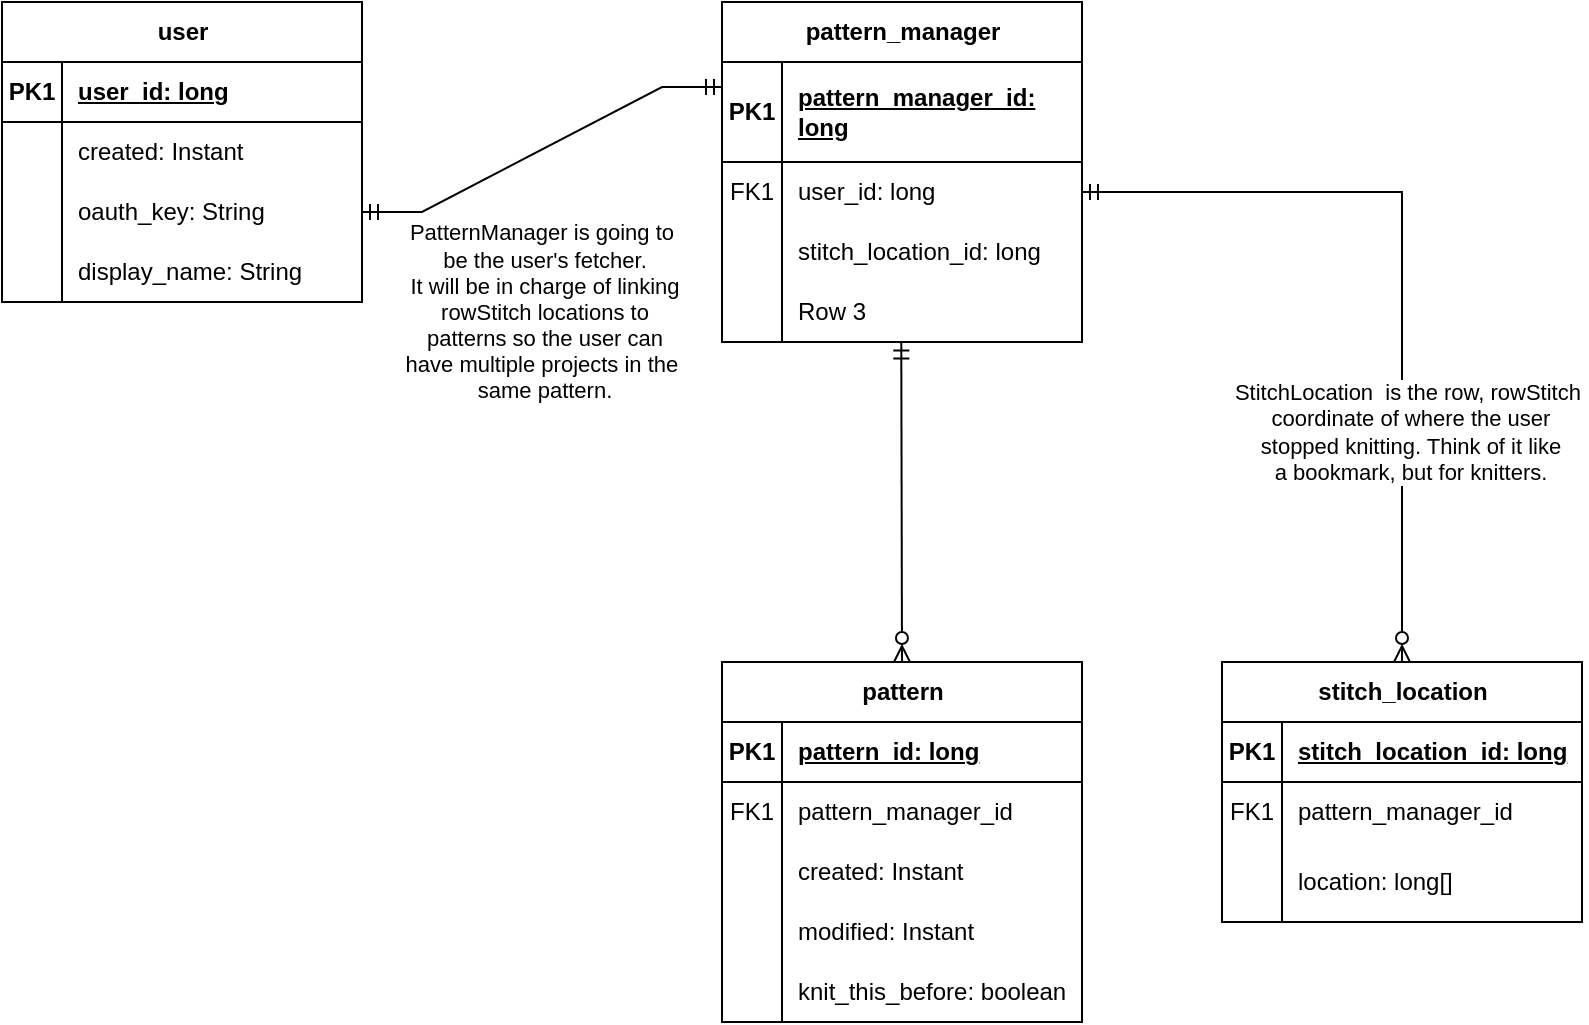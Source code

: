 <mxfile version="23.1.5" type="device">
  <diagram name="Page-1" id="2Oeac-4tsvulG6W0BkGf">
    <mxGraphModel dx="1036" dy="606" grid="1" gridSize="10" guides="1" tooltips="1" connect="1" arrows="1" fold="1" page="1" pageScale="1" pageWidth="850" pageHeight="1100" math="0" shadow="0">
      <root>
        <mxCell id="0" />
        <mxCell id="1" parent="0" />
        <mxCell id="zahgdTUHl35OuNzUsJ94-1" value="user" style="shape=table;startSize=30;container=1;collapsible=1;childLayout=tableLayout;fixedRows=1;rowLines=0;fontStyle=1;align=center;resizeLast=1;html=1;" parent="1" vertex="1">
          <mxGeometry x="40" y="40" width="180" height="150" as="geometry" />
        </mxCell>
        <mxCell id="zahgdTUHl35OuNzUsJ94-2" value="" style="shape=tableRow;horizontal=0;startSize=0;swimlaneHead=0;swimlaneBody=0;fillColor=none;collapsible=0;dropTarget=0;points=[[0,0.5],[1,0.5]];portConstraint=eastwest;top=0;left=0;right=0;bottom=1;" parent="zahgdTUHl35OuNzUsJ94-1" vertex="1">
          <mxGeometry y="30" width="180" height="30" as="geometry" />
        </mxCell>
        <mxCell id="zahgdTUHl35OuNzUsJ94-3" value="PK1" style="shape=partialRectangle;connectable=0;fillColor=none;top=0;left=0;bottom=0;right=0;fontStyle=1;overflow=hidden;whiteSpace=wrap;html=1;" parent="zahgdTUHl35OuNzUsJ94-2" vertex="1">
          <mxGeometry width="30" height="30" as="geometry">
            <mxRectangle width="30" height="30" as="alternateBounds" />
          </mxGeometry>
        </mxCell>
        <mxCell id="zahgdTUHl35OuNzUsJ94-4" value="user_id: long" style="shape=partialRectangle;connectable=0;fillColor=none;top=0;left=0;bottom=0;right=0;align=left;spacingLeft=6;fontStyle=5;overflow=hidden;whiteSpace=wrap;html=1;" parent="zahgdTUHl35OuNzUsJ94-2" vertex="1">
          <mxGeometry x="30" width="150" height="30" as="geometry">
            <mxRectangle width="150" height="30" as="alternateBounds" />
          </mxGeometry>
        </mxCell>
        <mxCell id="zahgdTUHl35OuNzUsJ94-8" value="" style="shape=tableRow;horizontal=0;startSize=0;swimlaneHead=0;swimlaneBody=0;fillColor=none;collapsible=0;dropTarget=0;points=[[0,0.5],[1,0.5]];portConstraint=eastwest;top=0;left=0;right=0;bottom=0;" parent="zahgdTUHl35OuNzUsJ94-1" vertex="1">
          <mxGeometry y="60" width="180" height="30" as="geometry" />
        </mxCell>
        <mxCell id="zahgdTUHl35OuNzUsJ94-9" value="" style="shape=partialRectangle;connectable=0;fillColor=none;top=0;left=0;bottom=0;right=0;editable=1;overflow=hidden;whiteSpace=wrap;html=1;" parent="zahgdTUHl35OuNzUsJ94-8" vertex="1">
          <mxGeometry width="30" height="30" as="geometry">
            <mxRectangle width="30" height="30" as="alternateBounds" />
          </mxGeometry>
        </mxCell>
        <mxCell id="zahgdTUHl35OuNzUsJ94-10" value="created: Instant" style="shape=partialRectangle;connectable=0;fillColor=none;top=0;left=0;bottom=0;right=0;align=left;spacingLeft=6;overflow=hidden;whiteSpace=wrap;html=1;" parent="zahgdTUHl35OuNzUsJ94-8" vertex="1">
          <mxGeometry x="30" width="150" height="30" as="geometry">
            <mxRectangle width="150" height="30" as="alternateBounds" />
          </mxGeometry>
        </mxCell>
        <mxCell id="zahgdTUHl35OuNzUsJ94-5" value="" style="shape=tableRow;horizontal=0;startSize=0;swimlaneHead=0;swimlaneBody=0;fillColor=none;collapsible=0;dropTarget=0;points=[[0,0.5],[1,0.5]];portConstraint=eastwest;top=0;left=0;right=0;bottom=0;" parent="zahgdTUHl35OuNzUsJ94-1" vertex="1">
          <mxGeometry y="90" width="180" height="30" as="geometry" />
        </mxCell>
        <mxCell id="zahgdTUHl35OuNzUsJ94-6" value="" style="shape=partialRectangle;connectable=0;fillColor=none;top=0;left=0;bottom=0;right=0;editable=1;overflow=hidden;whiteSpace=wrap;html=1;" parent="zahgdTUHl35OuNzUsJ94-5" vertex="1">
          <mxGeometry width="30" height="30" as="geometry">
            <mxRectangle width="30" height="30" as="alternateBounds" />
          </mxGeometry>
        </mxCell>
        <mxCell id="zahgdTUHl35OuNzUsJ94-7" value="oauth_key: String" style="shape=partialRectangle;connectable=0;fillColor=none;top=0;left=0;bottom=0;right=0;align=left;spacingLeft=6;overflow=hidden;whiteSpace=wrap;html=1;" parent="zahgdTUHl35OuNzUsJ94-5" vertex="1">
          <mxGeometry x="30" width="150" height="30" as="geometry">
            <mxRectangle width="150" height="30" as="alternateBounds" />
          </mxGeometry>
        </mxCell>
        <mxCell id="zahgdTUHl35OuNzUsJ94-11" value="" style="shape=tableRow;horizontal=0;startSize=0;swimlaneHead=0;swimlaneBody=0;fillColor=none;collapsible=0;dropTarget=0;points=[[0,0.5],[1,0.5]];portConstraint=eastwest;top=0;left=0;right=0;bottom=0;" parent="zahgdTUHl35OuNzUsJ94-1" vertex="1">
          <mxGeometry y="120" width="180" height="30" as="geometry" />
        </mxCell>
        <mxCell id="zahgdTUHl35OuNzUsJ94-12" value="" style="shape=partialRectangle;connectable=0;fillColor=none;top=0;left=0;bottom=0;right=0;editable=1;overflow=hidden;whiteSpace=wrap;html=1;" parent="zahgdTUHl35OuNzUsJ94-11" vertex="1">
          <mxGeometry width="30" height="30" as="geometry">
            <mxRectangle width="30" height="30" as="alternateBounds" />
          </mxGeometry>
        </mxCell>
        <mxCell id="zahgdTUHl35OuNzUsJ94-13" value="display_name: String" style="shape=partialRectangle;connectable=0;fillColor=none;top=0;left=0;bottom=0;right=0;align=left;spacingLeft=6;overflow=hidden;whiteSpace=wrap;html=1;" parent="zahgdTUHl35OuNzUsJ94-11" vertex="1">
          <mxGeometry x="30" width="150" height="30" as="geometry">
            <mxRectangle width="150" height="30" as="alternateBounds" />
          </mxGeometry>
        </mxCell>
        <mxCell id="zahgdTUHl35OuNzUsJ94-14" value="pattern_manager" style="shape=table;startSize=30;container=1;collapsible=1;childLayout=tableLayout;fixedRows=1;rowLines=0;fontStyle=1;align=center;resizeLast=1;html=1;" parent="1" vertex="1">
          <mxGeometry x="400" y="40" width="180" height="170" as="geometry" />
        </mxCell>
        <mxCell id="zahgdTUHl35OuNzUsJ94-15" value="" style="shape=tableRow;horizontal=0;startSize=0;swimlaneHead=0;swimlaneBody=0;fillColor=none;collapsible=0;dropTarget=0;points=[[0,0.5],[1,0.5]];portConstraint=eastwest;top=0;left=0;right=0;bottom=1;" parent="zahgdTUHl35OuNzUsJ94-14" vertex="1">
          <mxGeometry y="30" width="180" height="50" as="geometry" />
        </mxCell>
        <mxCell id="zahgdTUHl35OuNzUsJ94-16" value="PK1" style="shape=partialRectangle;connectable=0;fillColor=none;top=0;left=0;bottom=0;right=0;fontStyle=1;overflow=hidden;whiteSpace=wrap;html=1;" parent="zahgdTUHl35OuNzUsJ94-15" vertex="1">
          <mxGeometry width="30" height="50" as="geometry">
            <mxRectangle width="30" height="50" as="alternateBounds" />
          </mxGeometry>
        </mxCell>
        <mxCell id="zahgdTUHl35OuNzUsJ94-17" value="pattern_manager_id: long" style="shape=partialRectangle;connectable=0;fillColor=none;top=0;left=0;bottom=0;right=0;align=left;spacingLeft=6;fontStyle=5;overflow=hidden;whiteSpace=wrap;html=1;" parent="zahgdTUHl35OuNzUsJ94-15" vertex="1">
          <mxGeometry x="30" width="150" height="50" as="geometry">
            <mxRectangle width="150" height="50" as="alternateBounds" />
          </mxGeometry>
        </mxCell>
        <mxCell id="zahgdTUHl35OuNzUsJ94-18" value="" style="shape=tableRow;horizontal=0;startSize=0;swimlaneHead=0;swimlaneBody=0;fillColor=none;collapsible=0;dropTarget=0;points=[[0,0.5],[1,0.5]];portConstraint=eastwest;top=0;left=0;right=0;bottom=0;" parent="zahgdTUHl35OuNzUsJ94-14" vertex="1">
          <mxGeometry y="80" width="180" height="30" as="geometry" />
        </mxCell>
        <mxCell id="zahgdTUHl35OuNzUsJ94-19" value="FK1" style="shape=partialRectangle;connectable=0;fillColor=none;top=0;left=0;bottom=0;right=0;editable=1;overflow=hidden;whiteSpace=wrap;html=1;" parent="zahgdTUHl35OuNzUsJ94-18" vertex="1">
          <mxGeometry width="30" height="30" as="geometry">
            <mxRectangle width="30" height="30" as="alternateBounds" />
          </mxGeometry>
        </mxCell>
        <mxCell id="zahgdTUHl35OuNzUsJ94-20" value="user_id: long" style="shape=partialRectangle;connectable=0;fillColor=none;top=0;left=0;bottom=0;right=0;align=left;spacingLeft=6;overflow=hidden;whiteSpace=wrap;html=1;" parent="zahgdTUHl35OuNzUsJ94-18" vertex="1">
          <mxGeometry x="30" width="150" height="30" as="geometry">
            <mxRectangle width="150" height="30" as="alternateBounds" />
          </mxGeometry>
        </mxCell>
        <mxCell id="zahgdTUHl35OuNzUsJ94-21" value="" style="shape=tableRow;horizontal=0;startSize=0;swimlaneHead=0;swimlaneBody=0;fillColor=none;collapsible=0;dropTarget=0;points=[[0,0.5],[1,0.5]];portConstraint=eastwest;top=0;left=0;right=0;bottom=0;" parent="zahgdTUHl35OuNzUsJ94-14" vertex="1">
          <mxGeometry y="110" width="180" height="30" as="geometry" />
        </mxCell>
        <mxCell id="zahgdTUHl35OuNzUsJ94-22" value="" style="shape=partialRectangle;connectable=0;fillColor=none;top=0;left=0;bottom=0;right=0;editable=1;overflow=hidden;whiteSpace=wrap;html=1;" parent="zahgdTUHl35OuNzUsJ94-21" vertex="1">
          <mxGeometry width="30" height="30" as="geometry">
            <mxRectangle width="30" height="30" as="alternateBounds" />
          </mxGeometry>
        </mxCell>
        <mxCell id="zahgdTUHl35OuNzUsJ94-23" value="stitch_location_id: long" style="shape=partialRectangle;connectable=0;fillColor=none;top=0;left=0;bottom=0;right=0;align=left;spacingLeft=6;overflow=hidden;whiteSpace=wrap;html=1;" parent="zahgdTUHl35OuNzUsJ94-21" vertex="1">
          <mxGeometry x="30" width="150" height="30" as="geometry">
            <mxRectangle width="150" height="30" as="alternateBounds" />
          </mxGeometry>
        </mxCell>
        <mxCell id="zahgdTUHl35OuNzUsJ94-24" value="" style="shape=tableRow;horizontal=0;startSize=0;swimlaneHead=0;swimlaneBody=0;fillColor=none;collapsible=0;dropTarget=0;points=[[0,0.5],[1,0.5]];portConstraint=eastwest;top=0;left=0;right=0;bottom=0;" parent="zahgdTUHl35OuNzUsJ94-14" vertex="1">
          <mxGeometry y="140" width="180" height="30" as="geometry" />
        </mxCell>
        <mxCell id="zahgdTUHl35OuNzUsJ94-25" value="" style="shape=partialRectangle;connectable=0;fillColor=none;top=0;left=0;bottom=0;right=0;editable=1;overflow=hidden;whiteSpace=wrap;html=1;" parent="zahgdTUHl35OuNzUsJ94-24" vertex="1">
          <mxGeometry width="30" height="30" as="geometry">
            <mxRectangle width="30" height="30" as="alternateBounds" />
          </mxGeometry>
        </mxCell>
        <mxCell id="zahgdTUHl35OuNzUsJ94-26" value="Row 3" style="shape=partialRectangle;connectable=0;fillColor=none;top=0;left=0;bottom=0;right=0;align=left;spacingLeft=6;overflow=hidden;whiteSpace=wrap;html=1;" parent="zahgdTUHl35OuNzUsJ94-24" vertex="1">
          <mxGeometry x="30" width="150" height="30" as="geometry">
            <mxRectangle width="150" height="30" as="alternateBounds" />
          </mxGeometry>
        </mxCell>
        <mxCell id="zahgdTUHl35OuNzUsJ94-27" value="" style="edgeStyle=entityRelationEdgeStyle;fontSize=12;html=1;endArrow=ERmandOne;startArrow=ERmandOne;rounded=0;entryX=0;entryY=0.25;entryDx=0;entryDy=0;exitX=1;exitY=0.5;exitDx=0;exitDy=0;" parent="1" source="zahgdTUHl35OuNzUsJ94-5" target="zahgdTUHl35OuNzUsJ94-14" edge="1">
          <mxGeometry width="100" height="100" relative="1" as="geometry">
            <mxPoint x="300" y="200" as="sourcePoint" />
            <mxPoint x="400" y="130" as="targetPoint" />
            <Array as="points">
              <mxPoint x="470" y="-20" />
            </Array>
          </mxGeometry>
        </mxCell>
        <mxCell id="zahgdTUHl35OuNzUsJ94-28" value="PatternManager is going to&amp;nbsp;&lt;br&gt;be the user&#39;s fetcher.&lt;br&gt;It will be in charge of linking&lt;br&gt;rowStitch locations to&lt;br&gt;patterns so the user can&lt;br&gt;have multiple projects in the&amp;nbsp;&lt;br&gt;same pattern." style="edgeLabel;html=1;align=center;verticalAlign=middle;resizable=0;points=[];" parent="zahgdTUHl35OuNzUsJ94-27" vertex="1" connectable="0">
          <mxGeometry x="-0.043" y="3" relative="1" as="geometry">
            <mxPoint x="6" y="82" as="offset" />
          </mxGeometry>
        </mxCell>
        <mxCell id="zahgdTUHl35OuNzUsJ94-30" value="pattern" style="shape=table;startSize=30;container=1;collapsible=1;childLayout=tableLayout;fixedRows=1;rowLines=0;fontStyle=1;align=center;resizeLast=1;html=1;" parent="1" vertex="1">
          <mxGeometry x="400" y="370" width="180" height="180" as="geometry" />
        </mxCell>
        <mxCell id="zahgdTUHl35OuNzUsJ94-31" value="" style="shape=tableRow;horizontal=0;startSize=0;swimlaneHead=0;swimlaneBody=0;fillColor=none;collapsible=0;dropTarget=0;points=[[0,0.5],[1,0.5]];portConstraint=eastwest;top=0;left=0;right=0;bottom=1;" parent="zahgdTUHl35OuNzUsJ94-30" vertex="1">
          <mxGeometry y="30" width="180" height="30" as="geometry" />
        </mxCell>
        <mxCell id="zahgdTUHl35OuNzUsJ94-32" value="PK1" style="shape=partialRectangle;connectable=0;fillColor=none;top=0;left=0;bottom=0;right=0;fontStyle=1;overflow=hidden;whiteSpace=wrap;html=1;" parent="zahgdTUHl35OuNzUsJ94-31" vertex="1">
          <mxGeometry width="30" height="30" as="geometry">
            <mxRectangle width="30" height="30" as="alternateBounds" />
          </mxGeometry>
        </mxCell>
        <mxCell id="zahgdTUHl35OuNzUsJ94-33" value="pattern_id: long" style="shape=partialRectangle;connectable=0;fillColor=none;top=0;left=0;bottom=0;right=0;align=left;spacingLeft=6;fontStyle=5;overflow=hidden;whiteSpace=wrap;html=1;" parent="zahgdTUHl35OuNzUsJ94-31" vertex="1">
          <mxGeometry x="30" width="150" height="30" as="geometry">
            <mxRectangle width="150" height="30" as="alternateBounds" />
          </mxGeometry>
        </mxCell>
        <mxCell id="zahgdTUHl35OuNzUsJ94-34" value="" style="shape=tableRow;horizontal=0;startSize=0;swimlaneHead=0;swimlaneBody=0;fillColor=none;collapsible=0;dropTarget=0;points=[[0,0.5],[1,0.5]];portConstraint=eastwest;top=0;left=0;right=0;bottom=0;" parent="zahgdTUHl35OuNzUsJ94-30" vertex="1">
          <mxGeometry y="60" width="180" height="30" as="geometry" />
        </mxCell>
        <mxCell id="zahgdTUHl35OuNzUsJ94-35" value="FK1" style="shape=partialRectangle;connectable=0;fillColor=none;top=0;left=0;bottom=0;right=0;editable=1;overflow=hidden;whiteSpace=wrap;html=1;" parent="zahgdTUHl35OuNzUsJ94-34" vertex="1">
          <mxGeometry width="30" height="30" as="geometry">
            <mxRectangle width="30" height="30" as="alternateBounds" />
          </mxGeometry>
        </mxCell>
        <mxCell id="zahgdTUHl35OuNzUsJ94-36" value="pattern_manager_id" style="shape=partialRectangle;connectable=0;fillColor=none;top=0;left=0;bottom=0;right=0;align=left;spacingLeft=6;overflow=hidden;whiteSpace=wrap;html=1;" parent="zahgdTUHl35OuNzUsJ94-34" vertex="1">
          <mxGeometry x="30" width="150" height="30" as="geometry">
            <mxRectangle width="150" height="30" as="alternateBounds" />
          </mxGeometry>
        </mxCell>
        <mxCell id="zahgdTUHl35OuNzUsJ94-46" value="" style="shape=tableRow;horizontal=0;startSize=0;swimlaneHead=0;swimlaneBody=0;fillColor=none;collapsible=0;dropTarget=0;points=[[0,0.5],[1,0.5]];portConstraint=eastwest;top=0;left=0;right=0;bottom=0;" parent="zahgdTUHl35OuNzUsJ94-30" vertex="1">
          <mxGeometry y="90" width="180" height="30" as="geometry" />
        </mxCell>
        <mxCell id="zahgdTUHl35OuNzUsJ94-47" value="" style="shape=partialRectangle;connectable=0;fillColor=none;top=0;left=0;bottom=0;right=0;editable=1;overflow=hidden;whiteSpace=wrap;html=1;" parent="zahgdTUHl35OuNzUsJ94-46" vertex="1">
          <mxGeometry width="30" height="30" as="geometry">
            <mxRectangle width="30" height="30" as="alternateBounds" />
          </mxGeometry>
        </mxCell>
        <mxCell id="zahgdTUHl35OuNzUsJ94-48" value="created: Instant" style="shape=partialRectangle;connectable=0;fillColor=none;top=0;left=0;bottom=0;right=0;align=left;spacingLeft=6;overflow=hidden;whiteSpace=wrap;html=1;" parent="zahgdTUHl35OuNzUsJ94-46" vertex="1">
          <mxGeometry x="30" width="150" height="30" as="geometry">
            <mxRectangle width="150" height="30" as="alternateBounds" />
          </mxGeometry>
        </mxCell>
        <mxCell id="zahgdTUHl35OuNzUsJ94-37" value="" style="shape=tableRow;horizontal=0;startSize=0;swimlaneHead=0;swimlaneBody=0;fillColor=none;collapsible=0;dropTarget=0;points=[[0,0.5],[1,0.5]];portConstraint=eastwest;top=0;left=0;right=0;bottom=0;" parent="zahgdTUHl35OuNzUsJ94-30" vertex="1">
          <mxGeometry y="120" width="180" height="30" as="geometry" />
        </mxCell>
        <mxCell id="zahgdTUHl35OuNzUsJ94-38" value="" style="shape=partialRectangle;connectable=0;fillColor=none;top=0;left=0;bottom=0;right=0;editable=1;overflow=hidden;whiteSpace=wrap;html=1;" parent="zahgdTUHl35OuNzUsJ94-37" vertex="1">
          <mxGeometry width="30" height="30" as="geometry">
            <mxRectangle width="30" height="30" as="alternateBounds" />
          </mxGeometry>
        </mxCell>
        <mxCell id="zahgdTUHl35OuNzUsJ94-39" value="modified: Instant" style="shape=partialRectangle;connectable=0;fillColor=none;top=0;left=0;bottom=0;right=0;align=left;spacingLeft=6;overflow=hidden;whiteSpace=wrap;html=1;" parent="zahgdTUHl35OuNzUsJ94-37" vertex="1">
          <mxGeometry x="30" width="150" height="30" as="geometry">
            <mxRectangle width="150" height="30" as="alternateBounds" />
          </mxGeometry>
        </mxCell>
        <mxCell id="zahgdTUHl35OuNzUsJ94-40" value="" style="shape=tableRow;horizontal=0;startSize=0;swimlaneHead=0;swimlaneBody=0;fillColor=none;collapsible=0;dropTarget=0;points=[[0,0.5],[1,0.5]];portConstraint=eastwest;top=0;left=0;right=0;bottom=0;" parent="zahgdTUHl35OuNzUsJ94-30" vertex="1">
          <mxGeometry y="150" width="180" height="30" as="geometry" />
        </mxCell>
        <mxCell id="zahgdTUHl35OuNzUsJ94-41" value="" style="shape=partialRectangle;connectable=0;fillColor=none;top=0;left=0;bottom=0;right=0;editable=1;overflow=hidden;whiteSpace=wrap;html=1;" parent="zahgdTUHl35OuNzUsJ94-40" vertex="1">
          <mxGeometry width="30" height="30" as="geometry">
            <mxRectangle width="30" height="30" as="alternateBounds" />
          </mxGeometry>
        </mxCell>
        <mxCell id="zahgdTUHl35OuNzUsJ94-42" value="knit_this_before: boolean" style="shape=partialRectangle;connectable=0;fillColor=none;top=0;left=0;bottom=0;right=0;align=left;spacingLeft=6;overflow=hidden;whiteSpace=wrap;html=1;" parent="zahgdTUHl35OuNzUsJ94-40" vertex="1">
          <mxGeometry x="30" width="150" height="30" as="geometry">
            <mxRectangle width="150" height="30" as="alternateBounds" />
          </mxGeometry>
        </mxCell>
        <mxCell id="zahgdTUHl35OuNzUsJ94-44" value="" style="fontSize=12;html=1;endArrow=ERmandOne;startArrow=ERzeroToMany;rounded=0;endFill=0;entryX=0.498;entryY=1.007;entryDx=0;entryDy=0;entryPerimeter=0;exitX=0.5;exitY=0;exitDx=0;exitDy=0;startFill=0;" parent="1" source="zahgdTUHl35OuNzUsJ94-30" target="zahgdTUHl35OuNzUsJ94-24" edge="1">
          <mxGeometry width="100" height="100" relative="1" as="geometry">
            <mxPoint x="350" y="360" as="sourcePoint" />
            <mxPoint x="550" y="280" as="targetPoint" />
          </mxGeometry>
        </mxCell>
        <mxCell id="zahgdTUHl35OuNzUsJ94-49" value="stitch_location" style="shape=table;startSize=30;container=1;collapsible=1;childLayout=tableLayout;fixedRows=1;rowLines=0;fontStyle=1;align=center;resizeLast=1;html=1;" parent="1" vertex="1">
          <mxGeometry x="650" y="370" width="180" height="130" as="geometry" />
        </mxCell>
        <mxCell id="zahgdTUHl35OuNzUsJ94-50" value="" style="shape=tableRow;horizontal=0;startSize=0;swimlaneHead=0;swimlaneBody=0;fillColor=none;collapsible=0;dropTarget=0;points=[[0,0.5],[1,0.5]];portConstraint=eastwest;top=0;left=0;right=0;bottom=1;" parent="zahgdTUHl35OuNzUsJ94-49" vertex="1">
          <mxGeometry y="30" width="180" height="30" as="geometry" />
        </mxCell>
        <mxCell id="zahgdTUHl35OuNzUsJ94-51" value="PK1" style="shape=partialRectangle;connectable=0;fillColor=none;top=0;left=0;bottom=0;right=0;fontStyle=1;overflow=hidden;whiteSpace=wrap;html=1;" parent="zahgdTUHl35OuNzUsJ94-50" vertex="1">
          <mxGeometry width="30" height="30" as="geometry">
            <mxRectangle width="30" height="30" as="alternateBounds" />
          </mxGeometry>
        </mxCell>
        <mxCell id="zahgdTUHl35OuNzUsJ94-52" value="stitch_location_id: long" style="shape=partialRectangle;connectable=0;fillColor=none;top=0;left=0;bottom=0;right=0;align=left;spacingLeft=6;fontStyle=5;overflow=hidden;whiteSpace=wrap;html=1;" parent="zahgdTUHl35OuNzUsJ94-50" vertex="1">
          <mxGeometry x="30" width="150" height="30" as="geometry">
            <mxRectangle width="150" height="30" as="alternateBounds" />
          </mxGeometry>
        </mxCell>
        <mxCell id="zahgdTUHl35OuNzUsJ94-53" value="" style="shape=tableRow;horizontal=0;startSize=0;swimlaneHead=0;swimlaneBody=0;fillColor=none;collapsible=0;dropTarget=0;points=[[0,0.5],[1,0.5]];portConstraint=eastwest;top=0;left=0;right=0;bottom=0;" parent="zahgdTUHl35OuNzUsJ94-49" vertex="1">
          <mxGeometry y="60" width="180" height="30" as="geometry" />
        </mxCell>
        <mxCell id="zahgdTUHl35OuNzUsJ94-54" value="FK1" style="shape=partialRectangle;connectable=0;fillColor=none;top=0;left=0;bottom=0;right=0;editable=1;overflow=hidden;whiteSpace=wrap;html=1;" parent="zahgdTUHl35OuNzUsJ94-53" vertex="1">
          <mxGeometry width="30" height="30" as="geometry">
            <mxRectangle width="30" height="30" as="alternateBounds" />
          </mxGeometry>
        </mxCell>
        <mxCell id="zahgdTUHl35OuNzUsJ94-55" value="pattern_manager_id" style="shape=partialRectangle;connectable=0;fillColor=none;top=0;left=0;bottom=0;right=0;align=left;spacingLeft=6;overflow=hidden;whiteSpace=wrap;html=1;" parent="zahgdTUHl35OuNzUsJ94-53" vertex="1">
          <mxGeometry x="30" width="150" height="30" as="geometry">
            <mxRectangle width="150" height="30" as="alternateBounds" />
          </mxGeometry>
        </mxCell>
        <mxCell id="zahgdTUHl35OuNzUsJ94-56" value="" style="shape=tableRow;horizontal=0;startSize=0;swimlaneHead=0;swimlaneBody=0;fillColor=none;collapsible=0;dropTarget=0;points=[[0,0.5],[1,0.5]];portConstraint=eastwest;top=0;left=0;right=0;bottom=0;" parent="zahgdTUHl35OuNzUsJ94-49" vertex="1">
          <mxGeometry y="90" width="180" height="40" as="geometry" />
        </mxCell>
        <mxCell id="zahgdTUHl35OuNzUsJ94-57" value="" style="shape=partialRectangle;connectable=0;fillColor=none;top=0;left=0;bottom=0;right=0;editable=1;overflow=hidden;whiteSpace=wrap;html=1;" parent="zahgdTUHl35OuNzUsJ94-56" vertex="1">
          <mxGeometry width="30" height="40" as="geometry">
            <mxRectangle width="30" height="40" as="alternateBounds" />
          </mxGeometry>
        </mxCell>
        <mxCell id="zahgdTUHl35OuNzUsJ94-58" value="location: long[]" style="shape=partialRectangle;connectable=0;fillColor=none;top=0;left=0;bottom=0;right=0;align=left;spacingLeft=6;overflow=hidden;whiteSpace=wrap;html=1;" parent="zahgdTUHl35OuNzUsJ94-56" vertex="1">
          <mxGeometry x="30" width="150" height="40" as="geometry">
            <mxRectangle width="150" height="40" as="alternateBounds" />
          </mxGeometry>
        </mxCell>
        <mxCell id="zahgdTUHl35OuNzUsJ94-66" value="" style="fontSize=12;html=1;endArrow=ERmandOne;startArrow=ERzeroToMany;rounded=0;endFill=0;entryX=1;entryY=0.5;entryDx=0;entryDy=0;exitX=0.5;exitY=0;exitDx=0;exitDy=0;startFill=0;edgeStyle=orthogonalEdgeStyle;" parent="1" source="zahgdTUHl35OuNzUsJ94-49" target="zahgdTUHl35OuNzUsJ94-18" edge="1">
          <mxGeometry width="100" height="100" relative="1" as="geometry">
            <mxPoint x="720" y="280" as="sourcePoint" />
            <mxPoint x="720" y="120" as="targetPoint" />
          </mxGeometry>
        </mxCell>
        <mxCell id="zahgdTUHl35OuNzUsJ94-68" value="StitchLocation&amp;nbsp; is the row, rowStitch&amp;nbsp;&lt;br&gt;coordinate of where the user&lt;br&gt;stopped knitting. Think of it like&lt;br&gt;a bookmark, but for knitters." style="edgeLabel;html=1;align=center;verticalAlign=middle;resizable=0;points=[];" parent="zahgdTUHl35OuNzUsJ94-66" vertex="1" connectable="0">
          <mxGeometry x="-0.418" y="-4" relative="1" as="geometry">
            <mxPoint as="offset" />
          </mxGeometry>
        </mxCell>
      </root>
    </mxGraphModel>
  </diagram>
</mxfile>
